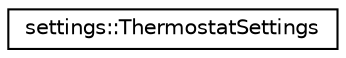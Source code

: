 digraph "Graphical Class Hierarchy"
{
 // LATEX_PDF_SIZE
  edge [fontname="Helvetica",fontsize="10",labelfontname="Helvetica",labelfontsize="10"];
  node [fontname="Helvetica",fontsize="10",shape=record];
  rankdir="LR";
  Node0 [label="settings::ThermostatSettings",height=0.2,width=0.4,color="black", fillcolor="white", style="filled",URL="$classsettings_1_1ThermostatSettings.html",tooltip="static class to store settings of the thermostat"];
}
